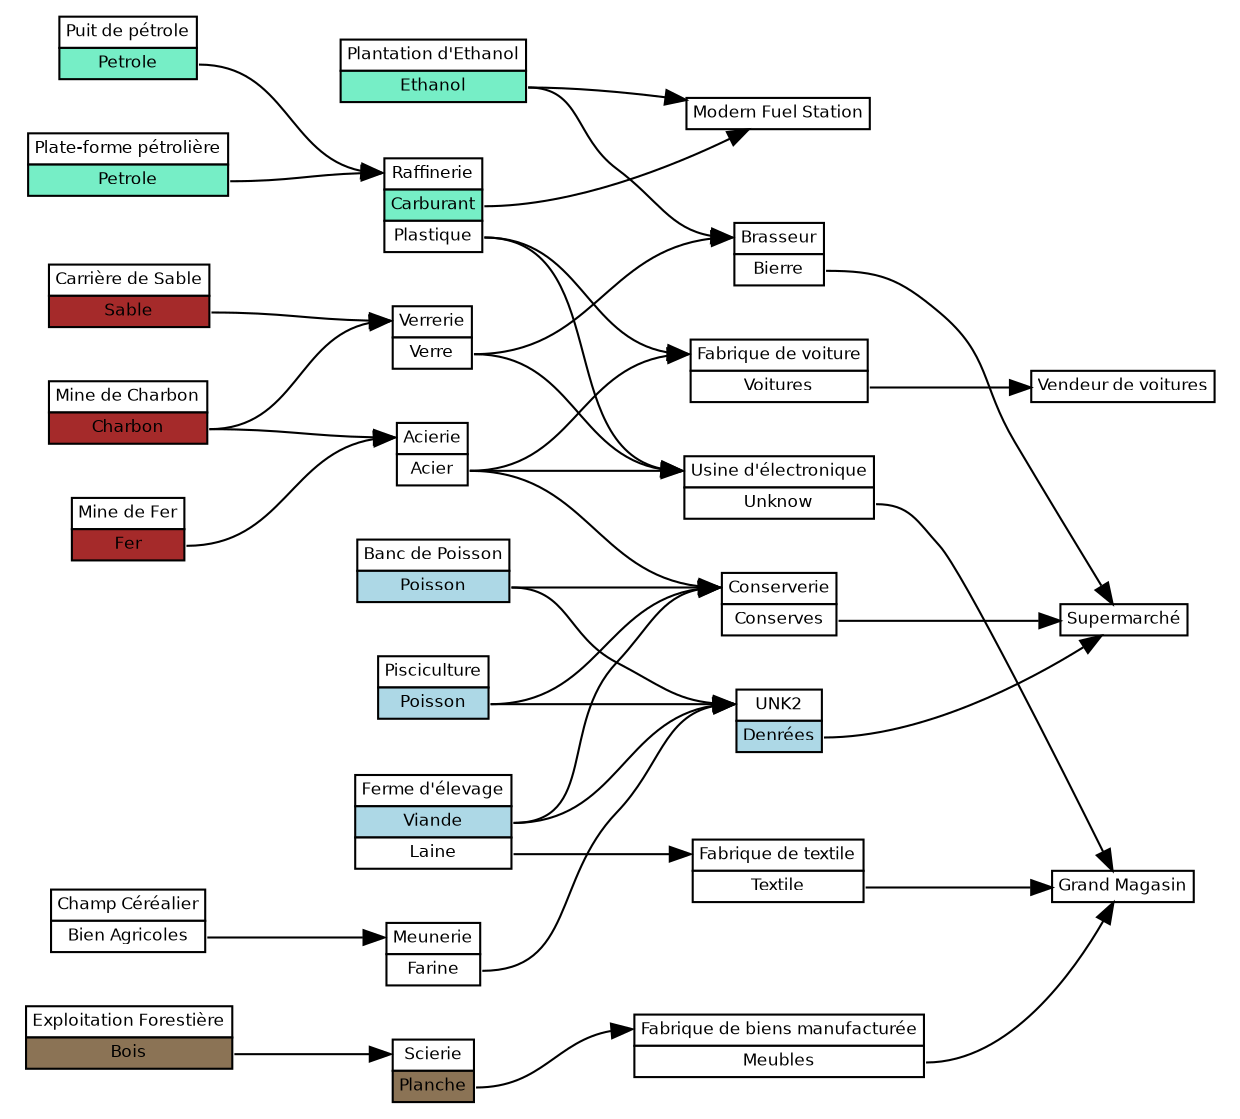 digraph graphname {
rankdir=LR;
PuitPetrole [shape=plaintext, fontsize=8, fontname="Bitstream Vera Sans", label=<<TABLE BORDER="0" CELLBORDER="1" CELLSPACING="0">
        <TR><TD PORT="head">Puit de pétrole</TD></TR>
        <TR><TD PORT="Petrole" BGCOLOR="aquamarine2">Petrole</TD></TR></TABLE>>];
PlateForme [shape=plaintext, fontsize=8, fontname="Bitstream Vera Sans", label=<<TABLE BORDER="0" CELLBORDER="1" CELLSPACING="0">
        <TR><TD PORT="head">Plate-forme pétrolière</TD></TR>
        <TR><TD PORT="Petrole" BGCOLOR="aquamarine2">Petrole</TD></TR></TABLE>>];
Raffinerie [shape=plaintext, fontsize=8, fontname="Bitstream Vera Sans", label=<<TABLE BORDER="0" CELLBORDER="1" CELLSPACING="0">
        <TR><TD PORT="head">Raffinerie</TD></TR>
        <TR><TD PORT="Carburant" BGCOLOR="aquamarine2">Carburant</TD></TR>
<TR><TD PORT="Plastique" BGCOLOR="white">Plastique</TD></TR></TABLE>>];
Coal1 [shape=plaintext, fontsize=8, fontname="Bitstream Vera Sans", label=<<TABLE BORDER="0" CELLBORDER="1" CELLSPACING="0">
        <TR><TD PORT="head">Mine de Charbon</TD></TR>
        <TR><TD PORT="Charbon" BGCOLOR="brown">Charbon</TD></TR></TABLE>>];
Fer1 [shape=plaintext, fontsize=8, fontname="Bitstream Vera Sans", label=<<TABLE BORDER="0" CELLBORDER="1" CELLSPACING="0">
        <TR><TD PORT="head">Mine de Fer</TD></TR>
        <TR><TD PORT="Fer" BGCOLOR="brown">Fer</TD></TR></TABLE>>];
Sable1 [shape=plaintext, fontsize=8, fontname="Bitstream Vera Sans", label=<<TABLE BORDER="0" CELLBORDER="1" CELLSPACING="0">
        <TR><TD PORT="head">Carrière de Sable</TD></TR>
        <TR><TD PORT="Sable" BGCOLOR="brown">Sable</TD></TR></TABLE>>];
Ferme1 [shape=plaintext, fontsize=8, fontname="Bitstream Vera Sans", label=<<TABLE BORDER="0" CELLBORDER="1" CELLSPACING="0">
        <TR><TD PORT="head">Ferme d'élevage</TD></TR>
        <TR><TD PORT="Viande" BGCOLOR="lightblue">Viande</TD></TR>
<TR><TD PORT="Laine" BGCOLOR="white">Laine</TD></TR></TABLE>>];
Poisson1 [shape=plaintext, fontsize=8, fontname="Bitstream Vera Sans", label=<<TABLE BORDER="0" CELLBORDER="1" CELLSPACING="0">
        <TR><TD PORT="head">Banc de Poisson</TD></TR>
        <TR><TD PORT="Poisson" BGCOLOR="lightblue">Poisson</TD></TR></TABLE>>];
Poisson2 [shape=plaintext, fontsize=8, fontname="Bitstream Vera Sans", label=<<TABLE BORDER="0" CELLBORDER="1" CELLSPACING="0">
        <TR><TD PORT="head">Pisciculture</TD></TR>
        <TR><TD PORT="Poisson" BGCOLOR="lightblue">Poisson</TD></TR></TABLE>>];
Champ1 [shape=plaintext, fontsize=8, fontname="Bitstream Vera Sans", label=<<TABLE BORDER="0" CELLBORDER="1" CELLSPACING="0">
        <TR><TD PORT="head">Champ Céréalier</TD></TR>
        <TR><TD PORT="Bien Agricoles" BGCOLOR="white">Bien Agricoles</TD></TR></TABLE>>];
Ethanol [shape=plaintext, fontsize=8, fontname="Bitstream Vera Sans", label=<<TABLE BORDER="0" CELLBORDER="1" CELLSPACING="0">
        <TR><TD PORT="head">Plantation d'Ethanol</TD></TR>
        <TR><TD PORT="Ethanol" BGCOLOR="aquamarine2">Ethanol</TD></TR></TABLE>>];
ModernFuel [shape=plaintext, fontsize=8, fontname="Bitstream Vera Sans", label=<<TABLE BORDER="0" CELLBORDER="1" CELLSPACING="0">
        <TR><TD PORT="head">Modern Fuel Station</TD></TR>
        </TABLE>>];
Forest1 [shape=plaintext, fontsize=8, fontname="Bitstream Vera Sans", label=<<TABLE BORDER="0" CELLBORDER="1" CELLSPACING="0">
        <TR><TD PORT="head">Exploitation Forestière</TD></TR>
        <TR><TD PORT="Bois" BGCOLOR="burlywood4">Bois</TD></TR></TABLE>>];
Scierie1 [shape=plaintext, fontsize=8, fontname="Bitstream Vera Sans", label=<<TABLE BORDER="0" CELLBORDER="1" CELLSPACING="0">
        <TR><TD PORT="head">Scierie</TD></TR>
        <TR><TD PORT="Planche" BGCOLOR="burlywood4">Planche</TD></TR></TABLE>>];
Meunerie [shape=plaintext, fontsize=8, fontname="Bitstream Vera Sans", label=<<TABLE BORDER="0" CELLBORDER="1" CELLSPACING="0">
        <TR><TD PORT="head">Meunerie</TD></TR>
        <TR><TD PORT="Farine" BGCOLOR="white">Farine</TD></TR></TABLE>>];
Acierie1 [shape=plaintext, fontsize=8, fontname="Bitstream Vera Sans", label=<<TABLE BORDER="0" CELLBORDER="1" CELLSPACING="0">
        <TR><TD PORT="head">Acierie</TD></TR>
        <TR><TD PORT="Acier" BGCOLOR="white">Acier</TD></TR></TABLE>>];
Brasseur [shape=plaintext, fontsize=8, fontname="Bitstream Vera Sans", label=<<TABLE BORDER="0" CELLBORDER="1" CELLSPACING="0">
        <TR><TD PORT="head">Brasseur</TD></TR>
        <TR><TD PORT="Bierre" BGCOLOR="white">Bierre</TD></TR></TABLE>>];
Conserverie [shape=plaintext, fontsize=8, fontname="Bitstream Vera Sans", label=<<TABLE BORDER="0" CELLBORDER="1" CELLSPACING="0">
        <TR><TD PORT="head">Conserverie</TD></TR>
        <TR><TD PORT="Conserves" BGCOLOR="white">Conserves</TD></TR></TABLE>>];
Verrerie [shape=plaintext, fontsize=8, fontname="Bitstream Vera Sans", label=<<TABLE BORDER="0" CELLBORDER="1" CELLSPACING="0">
        <TR><TD PORT="head">Verrerie</TD></TR>
        <TR><TD PORT="Verre" BGCOLOR="white">Verre</TD></TR></TABLE>>];
Textile [shape=plaintext, fontsize=8, fontname="Bitstream Vera Sans", label=<<TABLE BORDER="0" CELLBORDER="1" CELLSPACING="0">
        <TR><TD PORT="head">Fabrique de textile</TD></TR>
        <TR><TD PORT="Textile" BGCOLOR="white">Textile</TD></TR></TABLE>>];
Electronique [shape=plaintext, fontsize=8, fontname="Bitstream Vera Sans", label=<<TABLE BORDER="0" CELLBORDER="1" CELLSPACING="0">
        <TR><TD PORT="head">Usine d'électronique</TD></TR>
        <TR><TD PORT="Unknow" BGCOLOR="white">Unknow</TD></TR></TABLE>>];
Fabrique [shape=plaintext, fontsize=8, fontname="Bitstream Vera Sans", label=<<TABLE BORDER="0" CELLBORDER="1" CELLSPACING="0">
        <TR><TD PORT="head">Fabrique de biens manufacturée</TD></TR>
        <TR><TD PORT="Meubles" BGCOLOR="white">Meubles</TD></TR></TABLE>>];
CarFactory [shape=plaintext, fontsize=8, fontname="Bitstream Vera Sans", label=<<TABLE BORDER="0" CELLBORDER="1" CELLSPACING="0">
        <TR><TD PORT="head">Fabrique de voiture</TD></TR>
        <TR><TD PORT="Voitures" BGCOLOR="white">Voitures</TD></TR></TABLE>>];
CarSeller [shape=plaintext, fontsize=8, fontname="Bitstream Vera Sans", label=<<TABLE BORDER="0" CELLBORDER="1" CELLSPACING="0">
        <TR><TD PORT="head">Vendeur de voitures</TD></TR>
        </TABLE>>];
UNK2 [shape=plaintext, fontsize=8, fontname="Bitstream Vera Sans", label=<<TABLE BORDER="0" CELLBORDER="1" CELLSPACING="0">
        <TR><TD PORT="head">UNK2</TD></TR>
        <TR><TD PORT="Denrées" BGCOLOR="lightblue">Denrées</TD></TR></TABLE>>];
Supermarche [shape=plaintext, fontsize=8, fontname="Bitstream Vera Sans", label=<<TABLE BORDER="0" CELLBORDER="1" CELLSPACING="0">
        <TR><TD PORT="head">Supermarché</TD></TR>
        </TABLE>>];
Magasin [shape=plaintext, fontsize=8, fontname="Bitstream Vera Sans", label=<<TABLE BORDER="0" CELLBORDER="1" CELLSPACING="0">
        <TR><TD PORT="head">Grand Magasin</TD></TR>
        </TABLE>>];
Raffinerie:Carburant -> ModernFuel:head;
Electronique:Unknow -> Magasin:head;
PuitPetrole:Petrole -> Raffinerie:head;
PlateForme:Petrole -> Raffinerie:head;
Raffinerie:Plastique -> Electronique:head;
Raffinerie:Plastique -> CarFactory:head;
Coal1:Charbon -> Acierie1:head;
Coal1:Charbon -> Verrerie:head;
Fer1:Fer -> Acierie1:head;
Poisson1:Poisson -> Conserverie:head;
Poisson1:Poisson -> UNK2:head;
Poisson2:Poisson -> Conserverie:head;
Poisson2:Poisson -> UNK2:head;
Ferme1:Laine -> Textile:head;
Ethanol:Ethanol -> ModernFuel:head;
Ethanol:Ethanol -> Brasseur:head;
Forest1:Bois -> Scierie1:head;
Scierie1:Planche -> Fabrique:head;
Meunerie:Farine -> UNK2:head;
Sable1:Sable -> Verrerie:head;
Brasseur:Bierre -> Supermarche:head;
Verrerie:Verre -> Brasseur:head;
Verrerie:Verre -> Electronique:head;
Conserverie:Conserves -> Supermarche:head;
Textile:Textile -> Magasin:head;
Champ1:"Bien Agricoles" -> Meunerie:head;
Fabrique:Meubles -> Magasin:head;
CarFactory:Voitures -> CarSeller:head;
UNK2:Denrées -> Supermarche:head;
Ferme1:Viande -> Conserverie:head;
Ferme1:Viande -> UNK2:head;
Acierie1:Acier -> Conserverie:head;
Acierie1:Acier -> Electronique:head;
Acierie1:Acier -> CarFactory:head;
}
